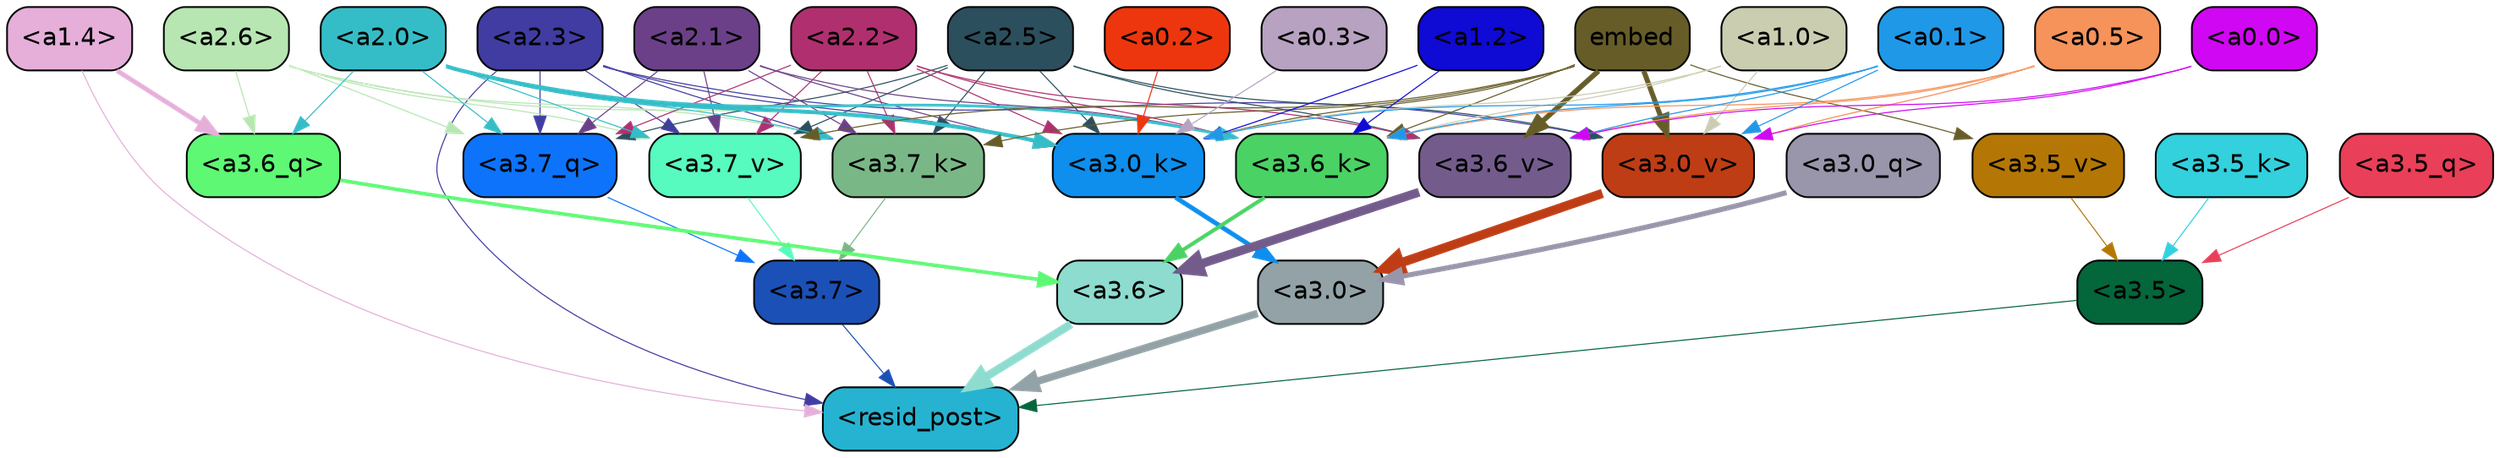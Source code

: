 strict digraph "" {
	graph [bgcolor=transparent,
		layout=dot,
		overlap=false,
		splines=true
	];
	"<a3.7>"	[color=black,
		fillcolor="#1b50b6",
		fontname=Helvetica,
		shape=box,
		style="filled, rounded"];
	"<resid_post>"	[color=black,
		fillcolor="#26b3d1",
		fontname=Helvetica,
		shape=box,
		style="filled, rounded"];
	"<a3.7>" -> "<resid_post>"	[color="#1b50b6",
		penwidth=0.6];
	"<a3.6>"	[color=black,
		fillcolor="#8edccf",
		fontname=Helvetica,
		shape=box,
		style="filled, rounded"];
	"<a3.6>" -> "<resid_post>"	[color="#8edccf",
		penwidth=4.670643210411072];
	"<a3.5>"	[color=black,
		fillcolor="#04663b",
		fontname=Helvetica,
		shape=box,
		style="filled, rounded"];
	"<a3.5>" -> "<resid_post>"	[color="#04663b",
		penwidth=0.6];
	"<a3.0>"	[color=black,
		fillcolor="#92a2a6",
		fontname=Helvetica,
		shape=box,
		style="filled, rounded"];
	"<a3.0>" -> "<resid_post>"	[color="#92a2a6",
		penwidth=4.246885180473328];
	"<a2.3>"	[color=black,
		fillcolor="#413ca1",
		fontname=Helvetica,
		shape=box,
		style="filled, rounded"];
	"<a2.3>" -> "<resid_post>"	[color="#413ca1",
		penwidth=0.6];
	"<a3.7_q>"	[color=black,
		fillcolor="#0d73fb",
		fontname=Helvetica,
		shape=box,
		style="filled, rounded"];
	"<a2.3>" -> "<a3.7_q>"	[color="#413ca1",
		penwidth=0.6];
	"<a3.7_k>"	[color=black,
		fillcolor="#7ab787",
		fontname=Helvetica,
		shape=box,
		style="filled, rounded"];
	"<a2.3>" -> "<a3.7_k>"	[color="#413ca1",
		penwidth=0.6];
	"<a3.0_k>"	[color=black,
		fillcolor="#0e8eed",
		fontname=Helvetica,
		shape=box,
		style="filled, rounded"];
	"<a2.3>" -> "<a3.0_k>"	[color="#413ca1",
		penwidth=0.6];
	"<a3.7_v>"	[color=black,
		fillcolor="#57fabf",
		fontname=Helvetica,
		shape=box,
		style="filled, rounded"];
	"<a2.3>" -> "<a3.7_v>"	[color="#413ca1",
		penwidth=0.6];
	"<a3.0_v>"	[color=black,
		fillcolor="#be3d15",
		fontname=Helvetica,
		shape=box,
		style="filled, rounded"];
	"<a2.3>" -> "<a3.0_v>"	[color="#413ca1",
		penwidth=0.6];
	"<a1.4>"	[color=black,
		fillcolor="#e5afd9",
		fontname=Helvetica,
		shape=box,
		style="filled, rounded"];
	"<a1.4>" -> "<resid_post>"	[color="#e5afd9",
		penwidth=0.6];
	"<a3.6_q>"	[color=black,
		fillcolor="#5ef874",
		fontname=Helvetica,
		shape=box,
		style="filled, rounded"];
	"<a1.4>" -> "<a3.6_q>"	[color="#e5afd9",
		penwidth=2.6487714648246765];
	"<a3.7_q>" -> "<a3.7>"	[color="#0d73fb",
		penwidth=0.6];
	"<a3.6_q>" -> "<a3.6>"	[color="#5ef874",
		penwidth=2.03758105635643];
	"<a3.5_q>"	[color=black,
		fillcolor="#ea3f58",
		fontname=Helvetica,
		shape=box,
		style="filled, rounded"];
	"<a3.5_q>" -> "<a3.5>"	[color="#ea3f58",
		penwidth=0.6];
	"<a3.0_q>"	[color=black,
		fillcolor="#9995aa",
		fontname=Helvetica,
		shape=box,
		style="filled, rounded"];
	"<a3.0_q>" -> "<a3.0>"	[color="#9995aa",
		penwidth=2.8638100624084473];
	"<a3.7_k>" -> "<a3.7>"	[color="#7ab787",
		penwidth=0.6];
	"<a3.6_k>"	[color=black,
		fillcolor="#4ad264",
		fontname=Helvetica,
		shape=box,
		style="filled, rounded"];
	"<a3.6_k>" -> "<a3.6>"	[color="#4ad264",
		penwidth=2.174198240041733];
	"<a3.5_k>"	[color=black,
		fillcolor="#33d0dd",
		fontname=Helvetica,
		shape=box,
		style="filled, rounded"];
	"<a3.5_k>" -> "<a3.5>"	[color="#33d0dd",
		penwidth=0.6];
	"<a3.0_k>" -> "<a3.0>"	[color="#0e8eed",
		penwidth=2.6274144649505615];
	"<a3.7_v>" -> "<a3.7>"	[color="#57fabf",
		penwidth=0.6];
	"<a3.6_v>"	[color=black,
		fillcolor="#735c8c",
		fontname=Helvetica,
		shape=box,
		style="filled, rounded"];
	"<a3.6_v>" -> "<a3.6>"	[color="#735c8c",
		penwidth=5.002329230308533];
	"<a3.5_v>"	[color=black,
		fillcolor="#b47705",
		fontname=Helvetica,
		shape=box,
		style="filled, rounded"];
	"<a3.5_v>" -> "<a3.5>"	[color="#b47705",
		penwidth=0.6];
	"<a3.0_v>" -> "<a3.0>"	[color="#be3d15",
		penwidth=5.188832879066467];
	"<a2.6>"	[color=black,
		fillcolor="#b7e6b2",
		fontname=Helvetica,
		shape=box,
		style="filled, rounded"];
	"<a2.6>" -> "<a3.7_q>"	[color="#b7e6b2",
		penwidth=0.6];
	"<a2.6>" -> "<a3.6_q>"	[color="#b7e6b2",
		penwidth=0.6];
	"<a2.6>" -> "<a3.7_k>"	[color="#b7e6b2",
		penwidth=0.6];
	"<a2.6>" -> "<a3.0_k>"	[color="#b7e6b2",
		penwidth=0.6];
	"<a2.6>" -> "<a3.7_v>"	[color="#b7e6b2",
		penwidth=0.6];
	"<a2.5>"	[color=black,
		fillcolor="#2c4f5d",
		fontname=Helvetica,
		shape=box,
		style="filled, rounded"];
	"<a2.5>" -> "<a3.7_q>"	[color="#2c4f5d",
		penwidth=0.6];
	"<a2.5>" -> "<a3.7_k>"	[color="#2c4f5d",
		penwidth=0.6];
	"<a2.5>" -> "<a3.0_k>"	[color="#2c4f5d",
		penwidth=0.6];
	"<a2.5>" -> "<a3.7_v>"	[color="#2c4f5d",
		penwidth=0.6];
	"<a2.5>" -> "<a3.6_v>"	[color="#2c4f5d",
		penwidth=0.6];
	"<a2.5>" -> "<a3.0_v>"	[color="#2c4f5d",
		penwidth=0.6];
	"<a2.2>"	[color=black,
		fillcolor="#b0306f",
		fontname=Helvetica,
		shape=box,
		style="filled, rounded"];
	"<a2.2>" -> "<a3.7_q>"	[color="#b0306f",
		penwidth=0.6];
	"<a2.2>" -> "<a3.7_k>"	[color="#b0306f",
		penwidth=0.6];
	"<a2.2>" -> "<a3.6_k>"	[color="#b0306f",
		penwidth=0.6];
	"<a2.2>" -> "<a3.0_k>"	[color="#b0306f",
		penwidth=0.6];
	"<a2.2>" -> "<a3.7_v>"	[color="#b0306f",
		penwidth=0.6];
	"<a2.2>" -> "<a3.6_v>"	[color="#b0306f",
		penwidth=0.6];
	"<a2.1>"	[color=black,
		fillcolor="#6b4088",
		fontname=Helvetica,
		shape=box,
		style="filled, rounded"];
	"<a2.1>" -> "<a3.7_q>"	[color="#6b4088",
		penwidth=0.6];
	"<a2.1>" -> "<a3.7_k>"	[color="#6b4088",
		penwidth=0.6];
	"<a2.1>" -> "<a3.6_k>"	[color="#6b4088",
		penwidth=0.6];
	"<a2.1>" -> "<a3.0_k>"	[color="#6b4088",
		penwidth=0.6];
	"<a2.1>" -> "<a3.7_v>"	[color="#6b4088",
		penwidth=0.6];
	"<a2.0>"	[color=black,
		fillcolor="#35bdc7",
		fontname=Helvetica,
		shape=box,
		style="filled, rounded"];
	"<a2.0>" -> "<a3.7_q>"	[color="#35bdc7",
		penwidth=0.6];
	"<a2.0>" -> "<a3.6_q>"	[color="#35bdc7",
		penwidth=0.6];
	"<a2.0>" -> "<a3.7_k>"	[color="#35bdc7",
		penwidth=0.6];
	"<a2.0>" -> "<a3.6_k>"	[color="#35bdc7",
		penwidth=1.5417278409004211];
	"<a2.0>" -> "<a3.0_k>"	[color="#35bdc7",
		penwidth=2.23091459274292];
	"<a2.0>" -> "<a3.7_v>"	[color="#35bdc7",
		penwidth=0.6];
	embed	[color=black,
		fillcolor="#665c28",
		fontname=Helvetica,
		shape=box,
		style="filled, rounded"];
	embed -> "<a3.7_k>"	[color="#665c28",
		penwidth=0.6];
	embed -> "<a3.6_k>"	[color="#665c28",
		penwidth=0.6];
	embed -> "<a3.0_k>"	[color="#665c28",
		penwidth=0.6];
	embed -> "<a3.7_v>"	[color="#665c28",
		penwidth=0.6];
	embed -> "<a3.6_v>"	[color="#665c28",
		penwidth=2.9511587619781494];
	embed -> "<a3.5_v>"	[color="#665c28",
		penwidth=0.6];
	embed -> "<a3.0_v>"	[color="#665c28",
		penwidth=2.8577730655670166];
	"<a1.2>"	[color=black,
		fillcolor="#0f0ad4",
		fontname=Helvetica,
		shape=box,
		style="filled, rounded"];
	"<a1.2>" -> "<a3.6_k>"	[color="#0f0ad4",
		penwidth=0.6];
	"<a1.2>" -> "<a3.0_k>"	[color="#0f0ad4",
		penwidth=0.6];
	"<a1.0>"	[color=black,
		fillcolor="#cbcdb1",
		fontname=Helvetica,
		shape=box,
		style="filled, rounded"];
	"<a1.0>" -> "<a3.6_k>"	[color="#cbcdb1",
		penwidth=0.6];
	"<a1.0>" -> "<a3.0_k>"	[color="#cbcdb1",
		penwidth=0.6];
	"<a1.0>" -> "<a3.0_v>"	[color="#cbcdb1",
		penwidth=0.6];
	"<a0.5>"	[color=black,
		fillcolor="#f5935b",
		fontname=Helvetica,
		shape=box,
		style="filled, rounded"];
	"<a0.5>" -> "<a3.6_k>"	[color="#f5935b",
		penwidth=0.6];
	"<a0.5>" -> "<a3.6_v>"	[color="#f5935b",
		penwidth=0.6];
	"<a0.5>" -> "<a3.0_v>"	[color="#f5935b",
		penwidth=0.6446345448493958];
	"<a0.1>"	[color=black,
		fillcolor="#1f98e8",
		fontname=Helvetica,
		shape=box,
		style="filled, rounded"];
	"<a0.1>" -> "<a3.6_k>"	[color="#1f98e8",
		penwidth=0.6];
	"<a0.1>" -> "<a3.0_k>"	[color="#1f98e8",
		penwidth=0.6];
	"<a0.1>" -> "<a3.6_v>"	[color="#1f98e8",
		penwidth=0.6];
	"<a0.1>" -> "<a3.0_v>"	[color="#1f98e8",
		penwidth=0.6];
	"<a0.3>"	[color=black,
		fillcolor="#b7a2c1",
		fontname=Helvetica,
		shape=box,
		style="filled, rounded"];
	"<a0.3>" -> "<a3.0_k>"	[color="#b7a2c1",
		penwidth=0.6];
	"<a0.2>"	[color=black,
		fillcolor="#ed360e",
		fontname=Helvetica,
		shape=box,
		style="filled, rounded"];
	"<a0.2>" -> "<a3.0_k>"	[color="#ed360e",
		penwidth=0.6];
	"<a0.0>"	[color=black,
		fillcolor="#d007f2",
		fontname=Helvetica,
		shape=box,
		style="filled, rounded"];
	"<a0.0>" -> "<a3.6_v>"	[color="#d007f2",
		penwidth=0.6];
	"<a0.0>" -> "<a3.0_v>"	[color="#d007f2",
		penwidth=0.6];
}
